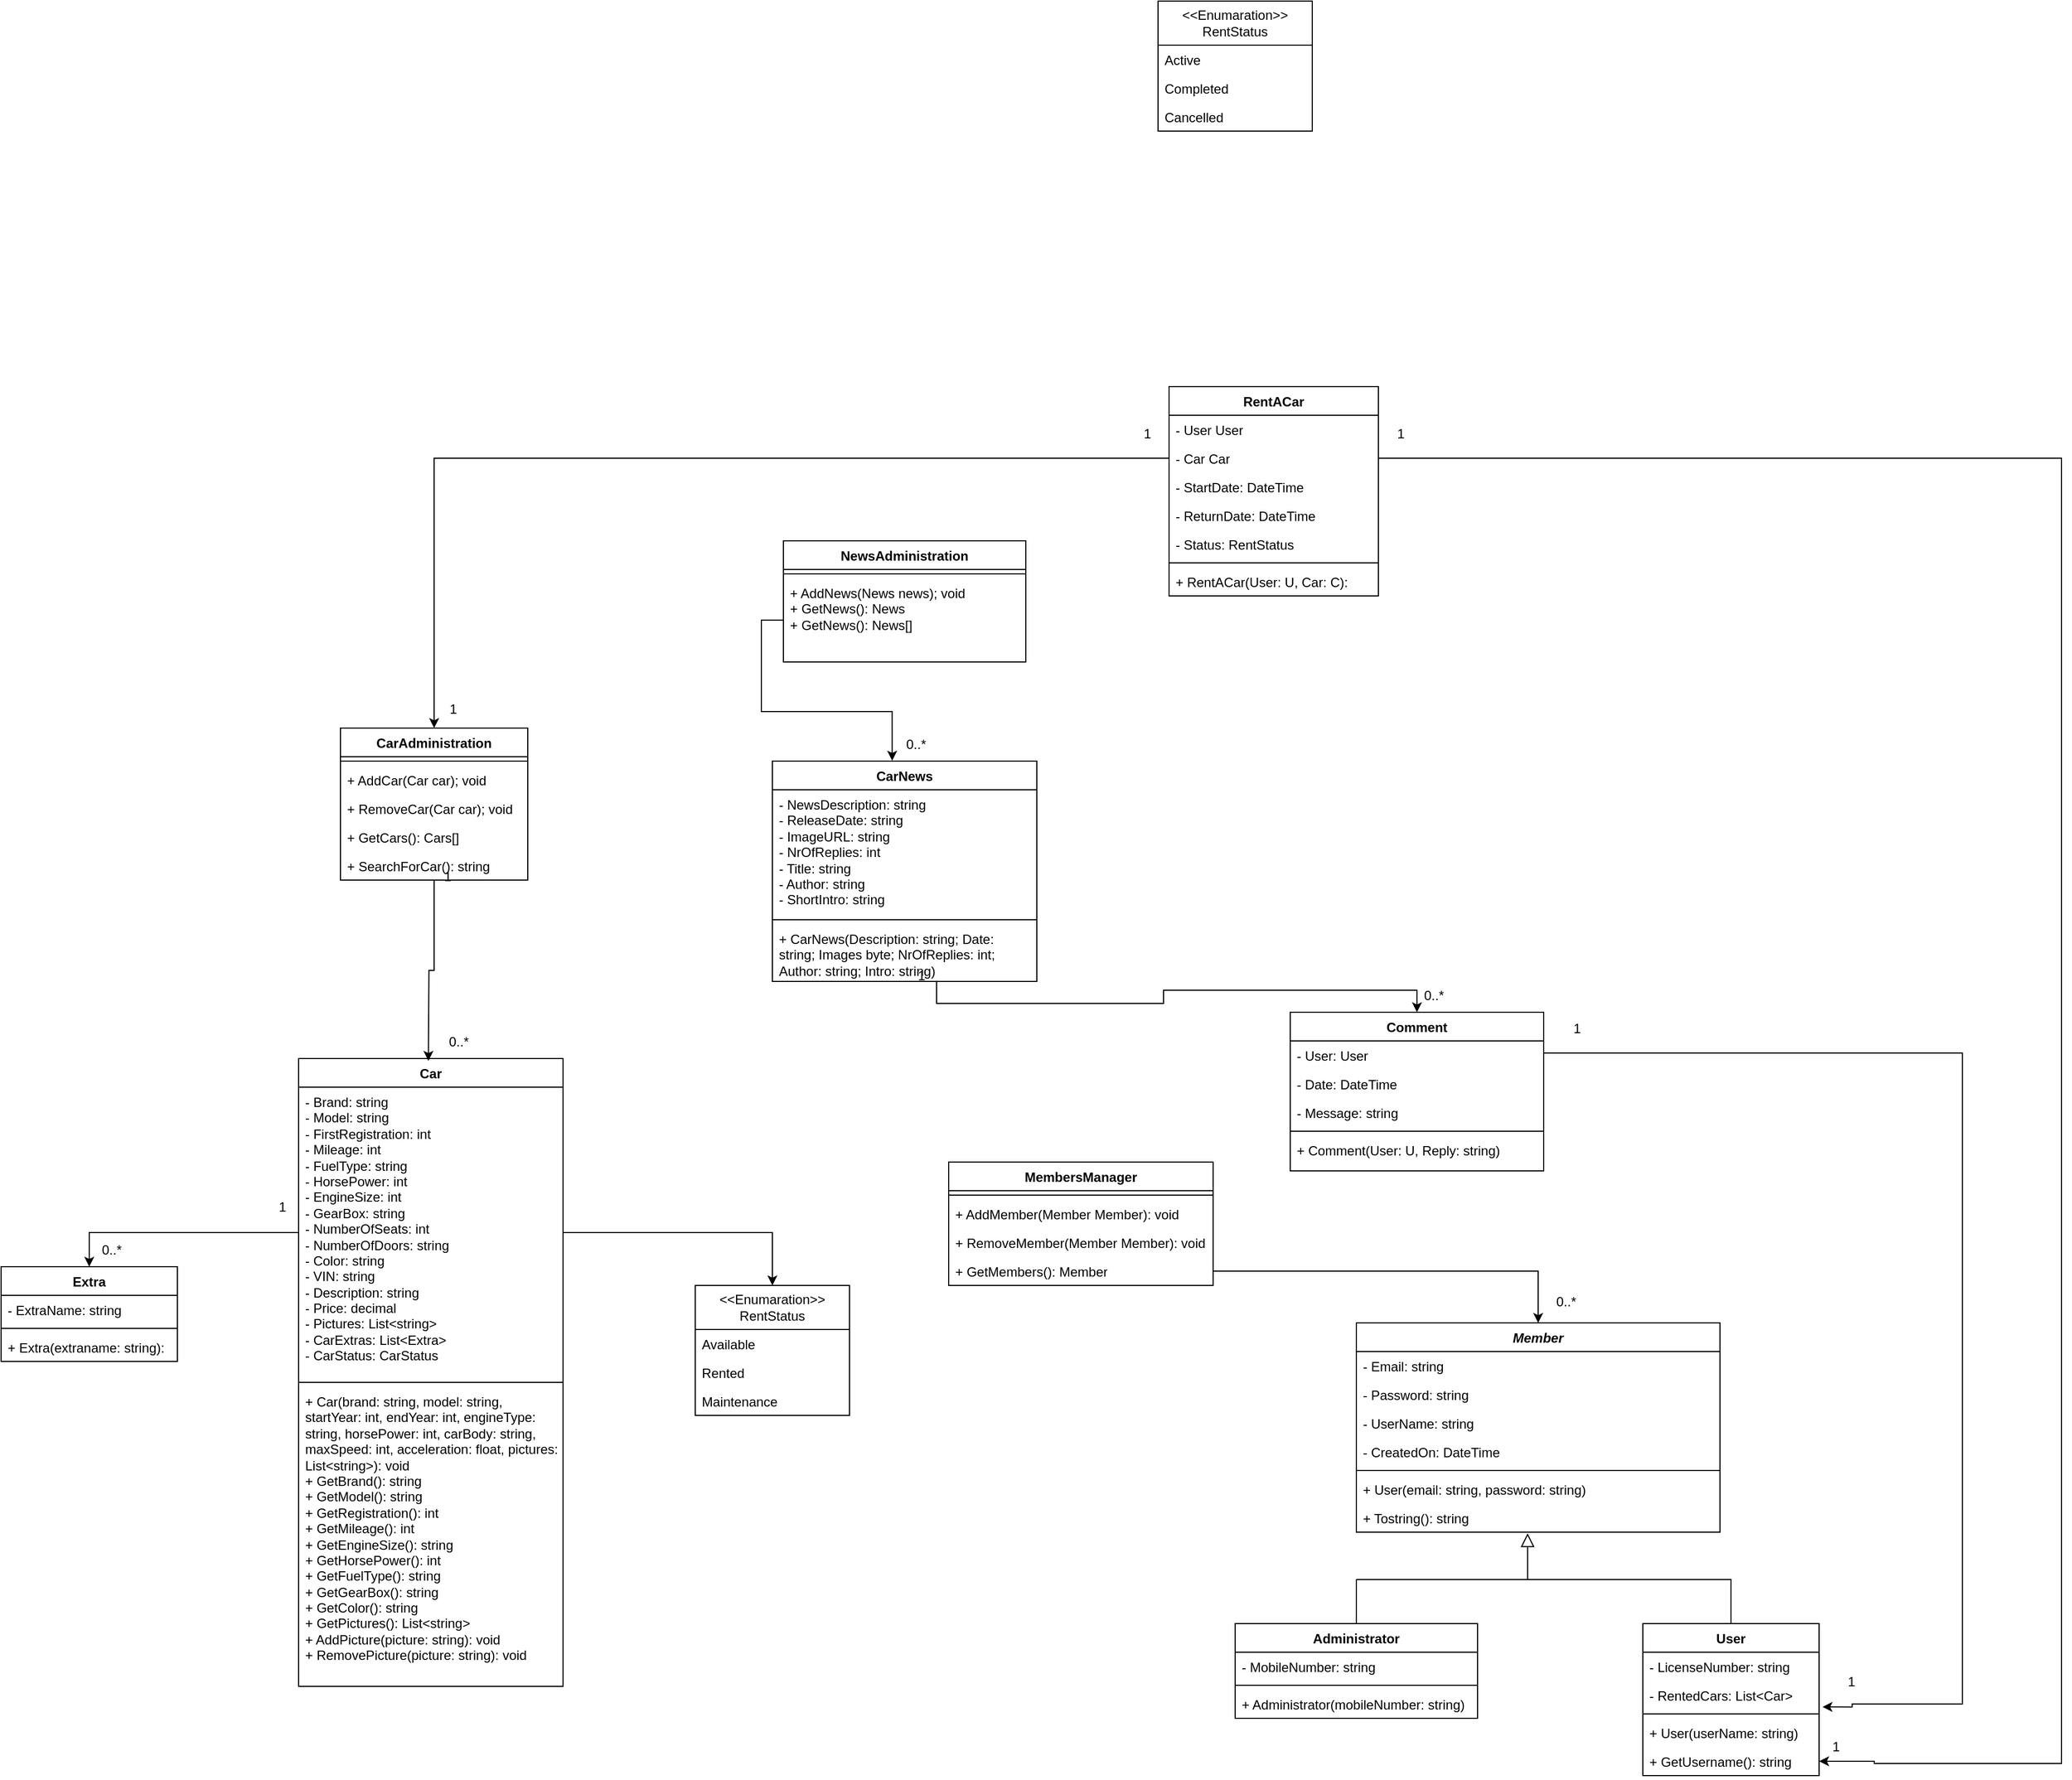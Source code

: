 <mxfile version="21.6.8" type="device">
  <diagram name="Page-1" id="BmxJJ-UUd7wjukWtLpmu">
    <mxGraphModel dx="1951" dy="2134" grid="1" gridSize="10" guides="1" tooltips="1" connect="1" arrows="1" fold="1" page="1" pageScale="1" pageWidth="827" pageHeight="1169" math="0" shadow="0">
      <root>
        <mxCell id="0" />
        <mxCell id="1" parent="0" />
        <mxCell id="_0Ntk2IZJWFLokozGjno-1" value="Car&lt;div&gt;&lt;br/&gt;&lt;/div&gt;" style="swimlane;fontStyle=1;align=center;verticalAlign=top;childLayout=stackLayout;horizontal=1;startSize=26;horizontalStack=0;resizeParent=1;resizeParentMax=0;resizeLast=0;collapsible=1;marginBottom=0;whiteSpace=wrap;html=1;" parent="1" vertex="1">
          <mxGeometry x="320" y="40" width="240" height="570" as="geometry" />
        </mxCell>
        <mxCell id="_0Ntk2IZJWFLokozGjno-2" value="- Brand: string&lt;br&gt;- Model: string &lt;br&gt;- FirstRegistration: int &lt;br&gt;- Mileage: int &lt;br&gt;- FuelType: string &lt;br&gt;- HorsePower: int&lt;br&gt;- EngineSize: int &lt;br&gt;- GearBox: string&lt;br&gt;- NumberOfSeats: int&lt;br&gt;- NumberOfDoors: string&lt;br&gt;- Color: string&lt;br&gt;- VIN: string&lt;br&gt;- Description: string&lt;br&gt;- Price: decimal&lt;br&gt;- Pictures: List&amp;lt;string&amp;gt;&lt;br&gt;- CarExtras: List&amp;lt;Extra&amp;gt;&lt;br&gt;- CarStatus: CarStatus" style="text;strokeColor=none;fillColor=none;align=left;verticalAlign=top;spacingLeft=4;spacingRight=4;overflow=hidden;rotatable=0;points=[[0,0.5],[1,0.5]];portConstraint=eastwest;whiteSpace=wrap;html=1;" parent="_0Ntk2IZJWFLokozGjno-1" vertex="1">
          <mxGeometry y="26" width="240" height="264" as="geometry" />
        </mxCell>
        <mxCell id="_0Ntk2IZJWFLokozGjno-3" value="" style="line;strokeWidth=1;fillColor=none;align=left;verticalAlign=middle;spacingTop=-1;spacingLeft=3;spacingRight=3;rotatable=0;labelPosition=right;points=[];portConstraint=eastwest;strokeColor=inherit;" parent="_0Ntk2IZJWFLokozGjno-1" vertex="1">
          <mxGeometry y="290" width="240" height="8" as="geometry" />
        </mxCell>
        <mxCell id="_0Ntk2IZJWFLokozGjno-4" value="+ Car(brand: string, model: string, startYear: int, endYear: int, engineType: string, horsePower: int, carBody: string, maxSpeed: int, acceleration: float, pictures: List&amp;lt;string&amp;gt;): void&lt;br&gt;+ GetBrand(): string &lt;br&gt;+ GetModel(): string &lt;br&gt;+ GetRegistration(): int &lt;br&gt;+ GetMileage(): int &lt;br&gt;+ GetEngineSize(): string&lt;br&gt;+ GetHorsePower(): int&lt;br&gt;+ GetFuelType(): string&lt;br&gt;+ GetGearBox(): string&lt;br&gt;+ GetColor(): string&lt;br&gt;+ GetPictures(): List&amp;lt;string&amp;gt;&lt;br&gt;+ AddPicture(picture: string): void&lt;br&gt;+ RemovePicture(picture: string): void" style="text;strokeColor=none;fillColor=none;align=left;verticalAlign=top;spacingLeft=4;spacingRight=4;overflow=hidden;rotatable=0;points=[[0,0.5],[1,0.5]];portConstraint=eastwest;whiteSpace=wrap;html=1;" parent="_0Ntk2IZJWFLokozGjno-1" vertex="1">
          <mxGeometry y="298" width="240" height="272" as="geometry" />
        </mxCell>
        <mxCell id="ldDFN_0LI4rgmi7n4xx_-5" value="CarNews" style="swimlane;fontStyle=1;align=center;verticalAlign=top;childLayout=stackLayout;horizontal=1;startSize=26;horizontalStack=0;resizeParent=1;resizeParentMax=0;resizeLast=0;collapsible=1;marginBottom=0;whiteSpace=wrap;html=1;" parent="1" vertex="1">
          <mxGeometry x="750" y="-230" width="240" height="200" as="geometry" />
        </mxCell>
        <mxCell id="ldDFN_0LI4rgmi7n4xx_-6" value="- NewsDescription: string&lt;div&gt;- ReleaseDate: string&lt;/div&gt;&lt;div&gt;- ImageURL: string&lt;/div&gt;&lt;div&gt;- NrOfReplies: int&lt;/div&gt;&lt;div&gt;- Title: string&amp;nbsp;&lt;/div&gt;&lt;div&gt;- Author: string&lt;/div&gt;&lt;div&gt;- ShortIntro: string&lt;/div&gt;" style="text;strokeColor=none;fillColor=none;align=left;verticalAlign=top;spacingLeft=4;spacingRight=4;overflow=hidden;rotatable=0;points=[[0,0.5],[1,0.5]];portConstraint=eastwest;whiteSpace=wrap;html=1;" parent="ldDFN_0LI4rgmi7n4xx_-5" vertex="1">
          <mxGeometry y="26" width="240" height="114" as="geometry" />
        </mxCell>
        <mxCell id="ldDFN_0LI4rgmi7n4xx_-7" value="" style="line;strokeWidth=1;fillColor=none;align=left;verticalAlign=middle;spacingTop=-1;spacingLeft=3;spacingRight=3;rotatable=0;labelPosition=right;points=[];portConstraint=eastwest;strokeColor=inherit;" parent="ldDFN_0LI4rgmi7n4xx_-5" vertex="1">
          <mxGeometry y="140" width="240" height="8" as="geometry" />
        </mxCell>
        <mxCell id="ldDFN_0LI4rgmi7n4xx_-8" value="+ CarNews(Description: string; Date: string; Images byte; NrOfReplies: int; Author: string; Intro: string)" style="text;strokeColor=none;fillColor=none;align=left;verticalAlign=top;spacingLeft=4;spacingRight=4;overflow=hidden;rotatable=0;points=[[0,0.5],[1,0.5]];portConstraint=eastwest;whiteSpace=wrap;html=1;" parent="ldDFN_0LI4rgmi7n4xx_-5" vertex="1">
          <mxGeometry y="148" width="240" height="52" as="geometry" />
        </mxCell>
        <mxCell id="ZKlwzKI2-0AHxEqeQKx9-42" value="NewsAdministration" style="swimlane;fontStyle=1;align=center;verticalAlign=top;childLayout=stackLayout;horizontal=1;startSize=26;horizontalStack=0;resizeParent=1;resizeParentMax=0;resizeLast=0;collapsible=1;marginBottom=0;whiteSpace=wrap;html=1;" parent="1" vertex="1">
          <mxGeometry x="760" y="-430" width="220" height="110" as="geometry">
            <mxRectangle x="330" y="-350" width="120" height="30" as="alternateBounds" />
          </mxGeometry>
        </mxCell>
        <mxCell id="ZKlwzKI2-0AHxEqeQKx9-43" value="" style="line;strokeWidth=1;fillColor=none;align=left;verticalAlign=middle;spacingTop=-1;spacingLeft=3;spacingRight=3;rotatable=0;labelPosition=right;points=[];portConstraint=eastwest;strokeColor=inherit;" parent="ZKlwzKI2-0AHxEqeQKx9-42" vertex="1">
          <mxGeometry y="26" width="220" height="8" as="geometry" />
        </mxCell>
        <mxCell id="ZKlwzKI2-0AHxEqeQKx9-44" value="&lt;div&gt;+ AddNews(News news); void&lt;div&gt;+ GetNews(): News&lt;/div&gt;&lt;div&gt;+ GetNews(): News[]&lt;/div&gt;&lt;/div&gt;&lt;div&gt;&lt;br&gt;&lt;/div&gt;" style="text;strokeColor=none;fillColor=none;align=left;verticalAlign=top;spacingLeft=4;spacingRight=4;overflow=hidden;rotatable=0;points=[[0,0.5],[1,0.5]];portConstraint=eastwest;whiteSpace=wrap;html=1;" parent="ZKlwzKI2-0AHxEqeQKx9-42" vertex="1">
          <mxGeometry y="34" width="220" height="76" as="geometry" />
        </mxCell>
        <mxCell id="ZKlwzKI2-0AHxEqeQKx9-47" style="edgeStyle=orthogonalEdgeStyle;rounded=0;orthogonalLoop=1;jettySize=auto;html=1;exitX=0;exitY=0.5;exitDx=0;exitDy=0;entryX=0.453;entryY=-0.002;entryDx=0;entryDy=0;entryPerimeter=0;" parent="1" source="ZKlwzKI2-0AHxEqeQKx9-44" target="ldDFN_0LI4rgmi7n4xx_-5" edge="1">
          <mxGeometry relative="1" as="geometry" />
        </mxCell>
        <mxCell id="ZKlwzKI2-0AHxEqeQKx9-48" value="Comment" style="swimlane;fontStyle=1;align=center;verticalAlign=top;childLayout=stackLayout;horizontal=1;startSize=26;horizontalStack=0;resizeParent=1;resizeParentMax=0;resizeLast=0;collapsible=1;marginBottom=0;whiteSpace=wrap;html=1;" parent="1" vertex="1">
          <mxGeometry x="1220" y="-2" width="230" height="144" as="geometry" />
        </mxCell>
        <mxCell id="ZKlwzKI2-0AHxEqeQKx9-49" value="- User: User" style="text;strokeColor=none;fillColor=none;align=left;verticalAlign=top;spacingLeft=4;spacingRight=4;overflow=hidden;rotatable=0;points=[[0,0.5],[1,0.5]];portConstraint=eastwest;whiteSpace=wrap;html=1;" parent="ZKlwzKI2-0AHxEqeQKx9-48" vertex="1">
          <mxGeometry y="26" width="230" height="26" as="geometry" />
        </mxCell>
        <mxCell id="ZKlwzKI2-0AHxEqeQKx9-52" value="- Date: DateTime" style="text;strokeColor=none;fillColor=none;align=left;verticalAlign=top;spacingLeft=4;spacingRight=4;overflow=hidden;rotatable=0;points=[[0,0.5],[1,0.5]];portConstraint=eastwest;whiteSpace=wrap;html=1;" parent="ZKlwzKI2-0AHxEqeQKx9-48" vertex="1">
          <mxGeometry y="52" width="230" height="26" as="geometry" />
        </mxCell>
        <mxCell id="ZKlwzKI2-0AHxEqeQKx9-59" value="- Message: string" style="text;strokeColor=none;fillColor=none;align=left;verticalAlign=top;spacingLeft=4;spacingRight=4;overflow=hidden;rotatable=0;points=[[0,0.5],[1,0.5]];portConstraint=eastwest;whiteSpace=wrap;html=1;" parent="ZKlwzKI2-0AHxEqeQKx9-48" vertex="1">
          <mxGeometry y="78" width="230" height="26" as="geometry" />
        </mxCell>
        <mxCell id="ZKlwzKI2-0AHxEqeQKx9-50" value="" style="line;strokeWidth=1;fillColor=none;align=left;verticalAlign=middle;spacingTop=-1;spacingLeft=3;spacingRight=3;rotatable=0;labelPosition=right;points=[];portConstraint=eastwest;strokeColor=inherit;" parent="ZKlwzKI2-0AHxEqeQKx9-48" vertex="1">
          <mxGeometry y="104" width="230" height="8" as="geometry" />
        </mxCell>
        <mxCell id="ZKlwzKI2-0AHxEqeQKx9-51" value="+ Comment(User: U, Reply: string)" style="text;strokeColor=none;fillColor=none;align=left;verticalAlign=top;spacingLeft=4;spacingRight=4;overflow=hidden;rotatable=0;points=[[0,0.5],[1,0.5]];portConstraint=eastwest;whiteSpace=wrap;html=1;" parent="ZKlwzKI2-0AHxEqeQKx9-48" vertex="1">
          <mxGeometry y="112" width="230" height="32" as="geometry" />
        </mxCell>
        <mxCell id="ZKlwzKI2-0AHxEqeQKx9-65" style="edgeStyle=orthogonalEdgeStyle;rounded=0;orthogonalLoop=1;jettySize=auto;html=1;exitX=0.621;exitY=0.987;exitDx=0;exitDy=0;entryX=0.5;entryY=0;entryDx=0;entryDy=0;exitPerimeter=0;" parent="1" source="ldDFN_0LI4rgmi7n4xx_-8" target="ZKlwzKI2-0AHxEqeQKx9-48" edge="1">
          <mxGeometry relative="1" as="geometry" />
        </mxCell>
        <mxCell id="ZKlwzKI2-0AHxEqeQKx9-67" value="&lt;i&gt;Member&lt;/i&gt;" style="swimlane;fontStyle=1;align=center;verticalAlign=top;childLayout=stackLayout;horizontal=1;startSize=26;horizontalStack=0;resizeParent=1;resizeParentMax=0;resizeLast=0;collapsible=1;marginBottom=0;whiteSpace=wrap;html=1;" parent="1" vertex="1">
          <mxGeometry x="1280" y="280" width="330" height="190" as="geometry" />
        </mxCell>
        <mxCell id="ZKlwzKI2-0AHxEqeQKx9-71" value="- Email: string" style="text;strokeColor=none;fillColor=none;align=left;verticalAlign=top;spacingLeft=4;spacingRight=4;overflow=hidden;rotatable=0;points=[[0,0.5],[1,0.5]];portConstraint=eastwest;whiteSpace=wrap;html=1;" parent="ZKlwzKI2-0AHxEqeQKx9-67" vertex="1">
          <mxGeometry y="26" width="330" height="26" as="geometry" />
        </mxCell>
        <mxCell id="ZKlwzKI2-0AHxEqeQKx9-72" value="- Password: string" style="text;strokeColor=none;fillColor=none;align=left;verticalAlign=top;spacingLeft=4;spacingRight=4;overflow=hidden;rotatable=0;points=[[0,0.5],[1,0.5]];portConstraint=eastwest;whiteSpace=wrap;html=1;" parent="ZKlwzKI2-0AHxEqeQKx9-67" vertex="1">
          <mxGeometry y="52" width="330" height="26" as="geometry" />
        </mxCell>
        <mxCell id="ZKlwzKI2-0AHxEqeQKx9-80" value="- UserName: string" style="text;strokeColor=none;fillColor=none;align=left;verticalAlign=top;spacingLeft=4;spacingRight=4;overflow=hidden;rotatable=0;points=[[0,0.5],[1,0.5]];portConstraint=eastwest;whiteSpace=wrap;html=1;" parent="ZKlwzKI2-0AHxEqeQKx9-67" vertex="1">
          <mxGeometry y="78" width="330" height="26" as="geometry" />
        </mxCell>
        <mxCell id="SNXqK8RKlfEInHnRdv3d-3" value="- CreatedOn: DateTime" style="text;strokeColor=none;fillColor=none;align=left;verticalAlign=top;spacingLeft=4;spacingRight=4;overflow=hidden;rotatable=0;points=[[0,0.5],[1,0.5]];portConstraint=eastwest;whiteSpace=wrap;html=1;" vertex="1" parent="ZKlwzKI2-0AHxEqeQKx9-67">
          <mxGeometry y="104" width="330" height="26" as="geometry" />
        </mxCell>
        <mxCell id="ZKlwzKI2-0AHxEqeQKx9-69" value="" style="line;strokeWidth=1;fillColor=none;align=left;verticalAlign=middle;spacingTop=-1;spacingLeft=3;spacingRight=3;rotatable=0;labelPosition=right;points=[];portConstraint=eastwest;strokeColor=inherit;" parent="ZKlwzKI2-0AHxEqeQKx9-67" vertex="1">
          <mxGeometry y="130" width="330" height="8" as="geometry" />
        </mxCell>
        <mxCell id="ZKlwzKI2-0AHxEqeQKx9-70" value="+ User(email: string, password: string)" style="text;strokeColor=none;fillColor=none;align=left;verticalAlign=top;spacingLeft=4;spacingRight=4;overflow=hidden;rotatable=0;points=[[0,0.5],[1,0.5]];portConstraint=eastwest;whiteSpace=wrap;html=1;" parent="ZKlwzKI2-0AHxEqeQKx9-67" vertex="1">
          <mxGeometry y="138" width="330" height="26" as="geometry" />
        </mxCell>
        <mxCell id="ZKlwzKI2-0AHxEqeQKx9-90" value="+ Tostring(): string" style="text;strokeColor=none;fillColor=none;align=left;verticalAlign=top;spacingLeft=4;spacingRight=4;overflow=hidden;rotatable=0;points=[[0,0.5],[1,0.5]];portConstraint=eastwest;whiteSpace=wrap;html=1;" parent="ZKlwzKI2-0AHxEqeQKx9-67" vertex="1">
          <mxGeometry y="164" width="330" height="26" as="geometry" />
        </mxCell>
        <mxCell id="ZKlwzKI2-0AHxEqeQKx9-75" value="Administrator" style="swimlane;fontStyle=1;align=center;verticalAlign=top;childLayout=stackLayout;horizontal=1;startSize=26;horizontalStack=0;resizeParent=1;resizeParentMax=0;resizeLast=0;collapsible=1;marginBottom=0;whiteSpace=wrap;html=1;" parent="1" vertex="1">
          <mxGeometry x="1170" y="553" width="220" height="86" as="geometry" />
        </mxCell>
        <mxCell id="ZKlwzKI2-0AHxEqeQKx9-76" value="- MobileNumber: string" style="text;strokeColor=none;fillColor=none;align=left;verticalAlign=top;spacingLeft=4;spacingRight=4;overflow=hidden;rotatable=0;points=[[0,0.5],[1,0.5]];portConstraint=eastwest;whiteSpace=wrap;html=1;" parent="ZKlwzKI2-0AHxEqeQKx9-75" vertex="1">
          <mxGeometry y="26" width="220" height="26" as="geometry" />
        </mxCell>
        <mxCell id="ZKlwzKI2-0AHxEqeQKx9-77" value="" style="line;strokeWidth=1;fillColor=none;align=left;verticalAlign=middle;spacingTop=-1;spacingLeft=3;spacingRight=3;rotatable=0;labelPosition=right;points=[];portConstraint=eastwest;strokeColor=inherit;" parent="ZKlwzKI2-0AHxEqeQKx9-75" vertex="1">
          <mxGeometry y="52" width="220" height="8" as="geometry" />
        </mxCell>
        <mxCell id="ZKlwzKI2-0AHxEqeQKx9-78" value="+ Administrator(mobileNumber: string)" style="text;strokeColor=none;fillColor=none;align=left;verticalAlign=top;spacingLeft=4;spacingRight=4;overflow=hidden;rotatable=0;points=[[0,0.5],[1,0.5]];portConstraint=eastwest;whiteSpace=wrap;html=1;" parent="ZKlwzKI2-0AHxEqeQKx9-75" vertex="1">
          <mxGeometry y="60" width="220" height="26" as="geometry" />
        </mxCell>
        <mxCell id="ZKlwzKI2-0AHxEqeQKx9-81" value="User" style="swimlane;fontStyle=1;align=center;verticalAlign=top;childLayout=stackLayout;horizontal=1;startSize=26;horizontalStack=0;resizeParent=1;resizeParentMax=0;resizeLast=0;collapsible=1;marginBottom=0;whiteSpace=wrap;html=1;" parent="1" vertex="1">
          <mxGeometry x="1540" y="553" width="160" height="138" as="geometry" />
        </mxCell>
        <mxCell id="ZKlwzKI2-0AHxEqeQKx9-129" value="- LicenseNumber: string" style="text;strokeColor=none;fillColor=none;align=left;verticalAlign=top;spacingLeft=4;spacingRight=4;overflow=hidden;rotatable=0;points=[[0,0.5],[1,0.5]];portConstraint=eastwest;whiteSpace=wrap;html=1;" parent="ZKlwzKI2-0AHxEqeQKx9-81" vertex="1">
          <mxGeometry y="26" width="160" height="26" as="geometry" />
        </mxCell>
        <mxCell id="fYaIXGqrscQtMP6AZ8kV-9" value="- RentedCars: List&amp;lt;Car&amp;gt;" style="text;strokeColor=none;fillColor=none;align=left;verticalAlign=top;spacingLeft=4;spacingRight=4;overflow=hidden;rotatable=0;points=[[0,0.5],[1,0.5]];portConstraint=eastwest;whiteSpace=wrap;html=1;" parent="ZKlwzKI2-0AHxEqeQKx9-81" vertex="1">
          <mxGeometry y="52" width="160" height="26" as="geometry" />
        </mxCell>
        <mxCell id="ZKlwzKI2-0AHxEqeQKx9-83" value="" style="line;strokeWidth=1;fillColor=none;align=left;verticalAlign=middle;spacingTop=-1;spacingLeft=3;spacingRight=3;rotatable=0;labelPosition=right;points=[];portConstraint=eastwest;strokeColor=inherit;" parent="ZKlwzKI2-0AHxEqeQKx9-81" vertex="1">
          <mxGeometry y="78" width="160" height="8" as="geometry" />
        </mxCell>
        <mxCell id="ZKlwzKI2-0AHxEqeQKx9-85" value="+ User(userName: string)" style="text;strokeColor=none;fillColor=none;align=left;verticalAlign=top;spacingLeft=4;spacingRight=4;overflow=hidden;rotatable=0;points=[[0,0.5],[1,0.5]];portConstraint=eastwest;whiteSpace=wrap;html=1;" parent="ZKlwzKI2-0AHxEqeQKx9-81" vertex="1">
          <mxGeometry y="86" width="160" height="26" as="geometry" />
        </mxCell>
        <mxCell id="ZKlwzKI2-0AHxEqeQKx9-79" value="+ GetUsername(): string" style="text;strokeColor=none;fillColor=none;align=left;verticalAlign=top;spacingLeft=4;spacingRight=4;overflow=hidden;rotatable=0;points=[[0,0.5],[1,0.5]];portConstraint=eastwest;whiteSpace=wrap;html=1;" parent="ZKlwzKI2-0AHxEqeQKx9-81" vertex="1">
          <mxGeometry y="112" width="160" height="26" as="geometry" />
        </mxCell>
        <mxCell id="ZKlwzKI2-0AHxEqeQKx9-86" value="" style="endArrow=block;endSize=10;endFill=0;shadow=0;strokeWidth=1;rounded=0;edgeStyle=elbowEdgeStyle;elbow=vertical;exitX=0.5;exitY=0;exitDx=0;exitDy=0;entryX=0.471;entryY=1.038;entryDx=0;entryDy=0;entryPerimeter=0;" parent="1" source="ZKlwzKI2-0AHxEqeQKx9-81" target="ZKlwzKI2-0AHxEqeQKx9-90" edge="1">
          <mxGeometry width="160" relative="1" as="geometry">
            <mxPoint x="1950" y="529" as="sourcePoint" />
            <mxPoint x="1430" y="423" as="targetPoint" />
            <Array as="points">
              <mxPoint x="1460" y="513" />
            </Array>
          </mxGeometry>
        </mxCell>
        <mxCell id="ZKlwzKI2-0AHxEqeQKx9-87" value="" style="endArrow=none;html=1;rounded=0;exitX=0.5;exitY=0;exitDx=0;exitDy=0;" parent="1" source="ZKlwzKI2-0AHxEqeQKx9-75" edge="1">
          <mxGeometry width="50" height="50" relative="1" as="geometry">
            <mxPoint x="1480" y="523" as="sourcePoint" />
            <mxPoint x="1280" y="513" as="targetPoint" />
          </mxGeometry>
        </mxCell>
        <mxCell id="ZKlwzKI2-0AHxEqeQKx9-88" value="" style="endArrow=none;html=1;rounded=0;" parent="1" edge="1">
          <mxGeometry width="50" height="50" relative="1" as="geometry">
            <mxPoint x="1280" y="513" as="sourcePoint" />
            <mxPoint x="1450" y="513" as="targetPoint" />
          </mxGeometry>
        </mxCell>
        <mxCell id="ZKlwzKI2-0AHxEqeQKx9-89" style="edgeStyle=orthogonalEdgeStyle;rounded=0;orthogonalLoop=1;jettySize=auto;html=1;exitX=1;exitY=0.5;exitDx=0;exitDy=0;entryX=1.019;entryY=-0.398;entryDx=0;entryDy=0;entryPerimeter=0;" parent="1" source="ZKlwzKI2-0AHxEqeQKx9-52" target="ZKlwzKI2-0AHxEqeQKx9-85" edge="1">
          <mxGeometry relative="1" as="geometry">
            <Array as="points">
              <mxPoint x="1450" y="35" />
              <mxPoint x="1830" y="35" />
              <mxPoint x="1830" y="626" />
              <mxPoint x="1730" y="626" />
              <mxPoint x="1730" y="629" />
            </Array>
          </mxGeometry>
        </mxCell>
        <mxCell id="ZKlwzKI2-0AHxEqeQKx9-91" value="1" style="text;html=1;align=center;verticalAlign=middle;resizable=0;points=[];autosize=1;strokeColor=none;fillColor=none;" parent="1" vertex="1">
          <mxGeometry x="1465" y="-2" width="30" height="30" as="geometry" />
        </mxCell>
        <mxCell id="ZKlwzKI2-0AHxEqeQKx9-94" value="1" style="text;html=1;align=center;verticalAlign=middle;resizable=0;points=[];autosize=1;strokeColor=none;fillColor=none;" parent="1" vertex="1">
          <mxGeometry x="1714" y="591" width="30" height="30" as="geometry" />
        </mxCell>
        <mxCell id="ZKlwzKI2-0AHxEqeQKx9-103" value="MembersManager" style="swimlane;fontStyle=1;align=center;verticalAlign=top;childLayout=stackLayout;horizontal=1;startSize=26;horizontalStack=0;resizeParent=1;resizeParentMax=0;resizeLast=0;collapsible=1;marginBottom=0;whiteSpace=wrap;html=1;" parent="1" vertex="1">
          <mxGeometry x="910" y="134" width="240" height="112" as="geometry" />
        </mxCell>
        <mxCell id="ZKlwzKI2-0AHxEqeQKx9-105" value="" style="line;strokeWidth=1;fillColor=none;align=left;verticalAlign=middle;spacingTop=-1;spacingLeft=3;spacingRight=3;rotatable=0;labelPosition=right;points=[];portConstraint=eastwest;strokeColor=inherit;" parent="ZKlwzKI2-0AHxEqeQKx9-103" vertex="1">
          <mxGeometry y="26" width="240" height="8" as="geometry" />
        </mxCell>
        <mxCell id="ZKlwzKI2-0AHxEqeQKx9-106" value="+ AddMember(Member Member): void" style="text;strokeColor=none;fillColor=none;align=left;verticalAlign=top;spacingLeft=4;spacingRight=4;overflow=hidden;rotatable=0;points=[[0,0.5],[1,0.5]];portConstraint=eastwest;whiteSpace=wrap;html=1;" parent="ZKlwzKI2-0AHxEqeQKx9-103" vertex="1">
          <mxGeometry y="34" width="240" height="26" as="geometry" />
        </mxCell>
        <mxCell id="SNXqK8RKlfEInHnRdv3d-14" value="+ RemoveMember(Member Member): void" style="text;strokeColor=none;fillColor=none;align=left;verticalAlign=top;spacingLeft=4;spacingRight=4;overflow=hidden;rotatable=0;points=[[0,0.5],[1,0.5]];portConstraint=eastwest;whiteSpace=wrap;html=1;" vertex="1" parent="ZKlwzKI2-0AHxEqeQKx9-103">
          <mxGeometry y="60" width="240" height="26" as="geometry" />
        </mxCell>
        <mxCell id="ZKlwzKI2-0AHxEqeQKx9-114" value="+ GetMembers(): Member" style="text;strokeColor=none;fillColor=none;align=left;verticalAlign=top;spacingLeft=4;spacingRight=4;overflow=hidden;rotatable=0;points=[[0,0.5],[1,0.5]];portConstraint=eastwest;whiteSpace=wrap;html=1;" parent="ZKlwzKI2-0AHxEqeQKx9-103" vertex="1">
          <mxGeometry y="86" width="240" height="26" as="geometry" />
        </mxCell>
        <mxCell id="ZKlwzKI2-0AHxEqeQKx9-115" style="edgeStyle=orthogonalEdgeStyle;rounded=0;orthogonalLoop=1;jettySize=auto;html=1;exitX=1;exitY=0.5;exitDx=0;exitDy=0;entryX=0.5;entryY=0;entryDx=0;entryDy=0;" parent="1" source="ZKlwzKI2-0AHxEqeQKx9-114" target="ZKlwzKI2-0AHxEqeQKx9-67" edge="1">
          <mxGeometry relative="1" as="geometry" />
        </mxCell>
        <mxCell id="ZKlwzKI2-0AHxEqeQKx9-128" style="edgeStyle=orthogonalEdgeStyle;rounded=0;orthogonalLoop=1;jettySize=auto;html=1;exitX=0.5;exitY=1;exitDx=0;exitDy=0;entryX=-0.074;entryY=1.07;entryDx=0;entryDy=0;entryPerimeter=0;" parent="1" source="ZKlwzKI2-0AHxEqeQKx9-121" edge="1">
          <mxGeometry relative="1" as="geometry">
            <mxPoint x="437.78" y="42.1" as="targetPoint" />
          </mxGeometry>
        </mxCell>
        <mxCell id="ZKlwzKI2-0AHxEqeQKx9-121" value="CarAdministration" style="swimlane;fontStyle=1;align=center;verticalAlign=top;childLayout=stackLayout;horizontal=1;startSize=26;horizontalStack=0;resizeParent=1;resizeParentMax=0;resizeLast=0;collapsible=1;marginBottom=0;whiteSpace=wrap;html=1;" parent="1" vertex="1">
          <mxGeometry x="358" y="-260" width="170" height="138" as="geometry" />
        </mxCell>
        <mxCell id="ZKlwzKI2-0AHxEqeQKx9-123" value="" style="line;strokeWidth=1;fillColor=none;align=left;verticalAlign=middle;spacingTop=-1;spacingLeft=3;spacingRight=3;rotatable=0;labelPosition=right;points=[];portConstraint=eastwest;strokeColor=inherit;" parent="ZKlwzKI2-0AHxEqeQKx9-121" vertex="1">
          <mxGeometry y="26" width="170" height="8" as="geometry" />
        </mxCell>
        <mxCell id="ZKlwzKI2-0AHxEqeQKx9-124" value="+ AddCar(Car car); void" style="text;strokeColor=none;fillColor=none;align=left;verticalAlign=top;spacingLeft=4;spacingRight=4;overflow=hidden;rotatable=0;points=[[0,0.5],[1,0.5]];portConstraint=eastwest;whiteSpace=wrap;html=1;" parent="ZKlwzKI2-0AHxEqeQKx9-121" vertex="1">
          <mxGeometry y="34" width="170" height="26" as="geometry" />
        </mxCell>
        <mxCell id="SNXqK8RKlfEInHnRdv3d-1" value="+ RemoveCar(Car car); void" style="text;strokeColor=none;fillColor=none;align=left;verticalAlign=top;spacingLeft=4;spacingRight=4;overflow=hidden;rotatable=0;points=[[0,0.5],[1,0.5]];portConstraint=eastwest;whiteSpace=wrap;html=1;" vertex="1" parent="ZKlwzKI2-0AHxEqeQKx9-121">
          <mxGeometry y="60" width="170" height="26" as="geometry" />
        </mxCell>
        <mxCell id="ZKlwzKI2-0AHxEqeQKx9-126" value="+ GetCars(): Cars[]" style="text;strokeColor=none;fillColor=none;align=left;verticalAlign=top;spacingLeft=4;spacingRight=4;overflow=hidden;rotatable=0;points=[[0,0.5],[1,0.5]];portConstraint=eastwest;whiteSpace=wrap;html=1;" parent="ZKlwzKI2-0AHxEqeQKx9-121" vertex="1">
          <mxGeometry y="86" width="170" height="26" as="geometry" />
        </mxCell>
        <mxCell id="ZKlwzKI2-0AHxEqeQKx9-125" value="+ SearchForCar(): string" style="text;strokeColor=none;fillColor=none;align=left;verticalAlign=top;spacingLeft=4;spacingRight=4;overflow=hidden;rotatable=0;points=[[0,0.5],[1,0.5]];portConstraint=eastwest;whiteSpace=wrap;html=1;" parent="ZKlwzKI2-0AHxEqeQKx9-121" vertex="1">
          <mxGeometry y="112" width="170" height="26" as="geometry" />
        </mxCell>
        <mxCell id="fYaIXGqrscQtMP6AZ8kV-1" value="1" style="text;html=1;align=center;verticalAlign=middle;resizable=0;points=[];autosize=1;strokeColor=none;fillColor=none;" parent="1" vertex="1">
          <mxGeometry x="870" y="-50" width="30" height="30" as="geometry" />
        </mxCell>
        <mxCell id="fYaIXGqrscQtMP6AZ8kV-2" value="0..*" style="text;html=1;align=center;verticalAlign=middle;resizable=0;points=[];autosize=1;strokeColor=none;fillColor=none;" parent="1" vertex="1">
          <mxGeometry x="1330" y="-32" width="40" height="30" as="geometry" />
        </mxCell>
        <mxCell id="fYaIXGqrscQtMP6AZ8kV-3" value="1" style="text;html=1;align=center;verticalAlign=middle;resizable=0;points=[];autosize=1;strokeColor=none;fillColor=none;" parent="1" vertex="1">
          <mxGeometry x="440" y="-140" width="30" height="30" as="geometry" />
        </mxCell>
        <mxCell id="fYaIXGqrscQtMP6AZ8kV-4" value="RentACar" style="swimlane;fontStyle=1;align=center;verticalAlign=top;childLayout=stackLayout;horizontal=1;startSize=26;horizontalStack=0;resizeParent=1;resizeParentMax=0;resizeLast=0;collapsible=1;marginBottom=0;whiteSpace=wrap;html=1;" parent="1" vertex="1">
          <mxGeometry x="1110" y="-570" width="190" height="190" as="geometry" />
        </mxCell>
        <mxCell id="fYaIXGqrscQtMP6AZ8kV-5" value="- User User" style="text;strokeColor=none;fillColor=none;align=left;verticalAlign=top;spacingLeft=4;spacingRight=4;overflow=hidden;rotatable=0;points=[[0,0.5],[1,0.5]];portConstraint=eastwest;whiteSpace=wrap;html=1;" parent="fYaIXGqrscQtMP6AZ8kV-4" vertex="1">
          <mxGeometry y="26" width="190" height="26" as="geometry" />
        </mxCell>
        <mxCell id="fYaIXGqrscQtMP6AZ8kV-8" value="- Car Car" style="text;strokeColor=none;fillColor=none;align=left;verticalAlign=top;spacingLeft=4;spacingRight=4;overflow=hidden;rotatable=0;points=[[0,0.5],[1,0.5]];portConstraint=eastwest;whiteSpace=wrap;html=1;" parent="fYaIXGqrscQtMP6AZ8kV-4" vertex="1">
          <mxGeometry y="52" width="190" height="26" as="geometry" />
        </mxCell>
        <mxCell id="uSdq-RHuHp9NWUJv0wvQ-2" value="- StartDate: DateTime" style="text;strokeColor=none;fillColor=none;align=left;verticalAlign=top;spacingLeft=4;spacingRight=4;overflow=hidden;rotatable=0;points=[[0,0.5],[1,0.5]];portConstraint=eastwest;whiteSpace=wrap;html=1;" parent="fYaIXGqrscQtMP6AZ8kV-4" vertex="1">
          <mxGeometry y="78" width="190" height="26" as="geometry" />
        </mxCell>
        <mxCell id="uSdq-RHuHp9NWUJv0wvQ-1" value="- ReturnDate: DateTime" style="text;strokeColor=none;fillColor=none;align=left;verticalAlign=top;spacingLeft=4;spacingRight=4;overflow=hidden;rotatable=0;points=[[0,0.5],[1,0.5]];portConstraint=eastwest;whiteSpace=wrap;html=1;" parent="fYaIXGqrscQtMP6AZ8kV-4" vertex="1">
          <mxGeometry y="104" width="190" height="26" as="geometry" />
        </mxCell>
        <mxCell id="SNXqK8RKlfEInHnRdv3d-15" value="- Status: RentStatus" style="text;strokeColor=none;fillColor=none;align=left;verticalAlign=top;spacingLeft=4;spacingRight=4;overflow=hidden;rotatable=0;points=[[0,0.5],[1,0.5]];portConstraint=eastwest;whiteSpace=wrap;html=1;" vertex="1" parent="fYaIXGqrscQtMP6AZ8kV-4">
          <mxGeometry y="130" width="190" height="26" as="geometry" />
        </mxCell>
        <mxCell id="fYaIXGqrscQtMP6AZ8kV-6" value="" style="line;strokeWidth=1;fillColor=none;align=left;verticalAlign=middle;spacingTop=-1;spacingLeft=3;spacingRight=3;rotatable=0;labelPosition=right;points=[];portConstraint=eastwest;strokeColor=inherit;" parent="fYaIXGqrscQtMP6AZ8kV-4" vertex="1">
          <mxGeometry y="156" width="190" height="8" as="geometry" />
        </mxCell>
        <mxCell id="fYaIXGqrscQtMP6AZ8kV-7" value="+ RentACar(User: U, Car: C):&amp;nbsp;" style="text;strokeColor=none;fillColor=none;align=left;verticalAlign=top;spacingLeft=4;spacingRight=4;overflow=hidden;rotatable=0;points=[[0,0.5],[1,0.5]];portConstraint=eastwest;whiteSpace=wrap;html=1;" parent="fYaIXGqrscQtMP6AZ8kV-4" vertex="1">
          <mxGeometry y="164" width="190" height="26" as="geometry" />
        </mxCell>
        <mxCell id="fYaIXGqrscQtMP6AZ8kV-10" style="edgeStyle=orthogonalEdgeStyle;rounded=0;orthogonalLoop=1;jettySize=auto;html=1;exitX=0;exitY=0.5;exitDx=0;exitDy=0;entryX=0.5;entryY=0;entryDx=0;entryDy=0;" parent="1" source="fYaIXGqrscQtMP6AZ8kV-8" target="ZKlwzKI2-0AHxEqeQKx9-121" edge="1">
          <mxGeometry relative="1" as="geometry" />
        </mxCell>
        <mxCell id="fYaIXGqrscQtMP6AZ8kV-11" style="edgeStyle=orthogonalEdgeStyle;rounded=0;orthogonalLoop=1;jettySize=auto;html=1;exitX=1;exitY=0.5;exitDx=0;exitDy=0;entryX=1;entryY=0.5;entryDx=0;entryDy=0;" parent="1" source="fYaIXGqrscQtMP6AZ8kV-8" target="ZKlwzKI2-0AHxEqeQKx9-79" edge="1">
          <mxGeometry relative="1" as="geometry">
            <Array as="points">
              <mxPoint x="1920" y="-505" />
              <mxPoint x="1920" y="680" />
              <mxPoint x="1750" y="680" />
              <mxPoint x="1750" y="678" />
            </Array>
          </mxGeometry>
        </mxCell>
        <mxCell id="op5Sr80y_nrDS6lspxPk-1" value="0..*" style="text;html=1;align=center;verticalAlign=middle;resizable=0;points=[];autosize=1;strokeColor=none;fillColor=none;" parent="1" vertex="1">
          <mxGeometry x="860" y="-260" width="40" height="30" as="geometry" />
        </mxCell>
        <mxCell id="op5Sr80y_nrDS6lspxPk-2" value="0..*" style="text;html=1;align=center;verticalAlign=middle;resizable=0;points=[];autosize=1;strokeColor=none;fillColor=none;" parent="1" vertex="1">
          <mxGeometry x="445" y="10" width="40" height="30" as="geometry" />
        </mxCell>
        <mxCell id="op5Sr80y_nrDS6lspxPk-3" value="1" style="text;html=1;align=center;verticalAlign=middle;resizable=0;points=[];autosize=1;strokeColor=none;fillColor=none;" parent="1" vertex="1">
          <mxGeometry x="1075" y="-542" width="30" height="30" as="geometry" />
        </mxCell>
        <mxCell id="op5Sr80y_nrDS6lspxPk-4" value="1" style="text;html=1;align=center;verticalAlign=middle;resizable=0;points=[];autosize=1;strokeColor=none;fillColor=none;" parent="1" vertex="1">
          <mxGeometry x="445" y="-292" width="30" height="30" as="geometry" />
        </mxCell>
        <mxCell id="op5Sr80y_nrDS6lspxPk-5" value="1" style="text;html=1;align=center;verticalAlign=middle;resizable=0;points=[];autosize=1;strokeColor=none;fillColor=none;" parent="1" vertex="1">
          <mxGeometry x="1305" y="-542" width="30" height="30" as="geometry" />
        </mxCell>
        <mxCell id="op5Sr80y_nrDS6lspxPk-6" value="1" style="text;html=1;align=center;verticalAlign=middle;resizable=0;points=[];autosize=1;strokeColor=none;fillColor=none;" parent="1" vertex="1">
          <mxGeometry x="1700" y="650" width="30" height="30" as="geometry" />
        </mxCell>
        <mxCell id="SNXqK8RKlfEInHnRdv3d-5" value="Extra" style="swimlane;fontStyle=1;align=center;verticalAlign=top;childLayout=stackLayout;horizontal=1;startSize=26;horizontalStack=0;resizeParent=1;resizeParentMax=0;resizeLast=0;collapsible=1;marginBottom=0;whiteSpace=wrap;html=1;" vertex="1" parent="1">
          <mxGeometry x="50" y="229" width="160" height="86" as="geometry" />
        </mxCell>
        <mxCell id="SNXqK8RKlfEInHnRdv3d-6" value="- ExtraName: string" style="text;strokeColor=none;fillColor=none;align=left;verticalAlign=top;spacingLeft=4;spacingRight=4;overflow=hidden;rotatable=0;points=[[0,0.5],[1,0.5]];portConstraint=eastwest;whiteSpace=wrap;html=1;" vertex="1" parent="SNXqK8RKlfEInHnRdv3d-5">
          <mxGeometry y="26" width="160" height="26" as="geometry" />
        </mxCell>
        <mxCell id="SNXqK8RKlfEInHnRdv3d-7" value="" style="line;strokeWidth=1;fillColor=none;align=left;verticalAlign=middle;spacingTop=-1;spacingLeft=3;spacingRight=3;rotatable=0;labelPosition=right;points=[];portConstraint=eastwest;strokeColor=inherit;" vertex="1" parent="SNXqK8RKlfEInHnRdv3d-5">
          <mxGeometry y="52" width="160" height="8" as="geometry" />
        </mxCell>
        <mxCell id="SNXqK8RKlfEInHnRdv3d-8" value="+ Extra(extraname: string):" style="text;strokeColor=none;fillColor=none;align=left;verticalAlign=top;spacingLeft=4;spacingRight=4;overflow=hidden;rotatable=0;points=[[0,0.5],[1,0.5]];portConstraint=eastwest;whiteSpace=wrap;html=1;" vertex="1" parent="SNXqK8RKlfEInHnRdv3d-5">
          <mxGeometry y="60" width="160" height="26" as="geometry" />
        </mxCell>
        <mxCell id="SNXqK8RKlfEInHnRdv3d-9" style="edgeStyle=orthogonalEdgeStyle;rounded=0;orthogonalLoop=1;jettySize=auto;html=1;exitX=0;exitY=0.5;exitDx=0;exitDy=0;entryX=0.5;entryY=0;entryDx=0;entryDy=0;" edge="1" parent="1" source="_0Ntk2IZJWFLokozGjno-2" target="SNXqK8RKlfEInHnRdv3d-5">
          <mxGeometry relative="1" as="geometry" />
        </mxCell>
        <mxCell id="SNXqK8RKlfEInHnRdv3d-10" value="1" style="text;html=1;align=center;verticalAlign=middle;resizable=0;points=[];autosize=1;strokeColor=none;fillColor=none;" vertex="1" parent="1">
          <mxGeometry x="290" y="160" width="30" height="30" as="geometry" />
        </mxCell>
        <mxCell id="SNXqK8RKlfEInHnRdv3d-11" value="0..*" style="text;html=1;align=center;verticalAlign=middle;resizable=0;points=[];autosize=1;strokeColor=none;fillColor=none;" vertex="1" parent="1">
          <mxGeometry x="130" y="199" width="40" height="30" as="geometry" />
        </mxCell>
        <mxCell id="SNXqK8RKlfEInHnRdv3d-13" value="0..*" style="text;html=1;align=center;verticalAlign=middle;resizable=0;points=[];autosize=1;strokeColor=none;fillColor=none;" vertex="1" parent="1">
          <mxGeometry x="1450" y="246" width="40" height="30" as="geometry" />
        </mxCell>
        <mxCell id="SNXqK8RKlfEInHnRdv3d-17" value="&amp;lt;&amp;lt;Enumaration&amp;gt;&amp;gt;&lt;br&gt;RentStatus" style="swimlane;fontStyle=0;childLayout=stackLayout;horizontal=1;startSize=40;fillColor=none;horizontalStack=0;resizeParent=1;resizeParentMax=0;resizeLast=0;collapsible=1;marginBottom=0;whiteSpace=wrap;html=1;" vertex="1" parent="1">
          <mxGeometry x="1100" y="-920" width="140" height="118" as="geometry" />
        </mxCell>
        <mxCell id="SNXqK8RKlfEInHnRdv3d-18" value="Active" style="text;strokeColor=none;fillColor=none;align=left;verticalAlign=top;spacingLeft=4;spacingRight=4;overflow=hidden;rotatable=0;points=[[0,0.5],[1,0.5]];portConstraint=eastwest;whiteSpace=wrap;html=1;" vertex="1" parent="SNXqK8RKlfEInHnRdv3d-17">
          <mxGeometry y="40" width="140" height="26" as="geometry" />
        </mxCell>
        <mxCell id="SNXqK8RKlfEInHnRdv3d-19" value="Completed" style="text;strokeColor=none;fillColor=none;align=left;verticalAlign=top;spacingLeft=4;spacingRight=4;overflow=hidden;rotatable=0;points=[[0,0.5],[1,0.5]];portConstraint=eastwest;whiteSpace=wrap;html=1;" vertex="1" parent="SNXqK8RKlfEInHnRdv3d-17">
          <mxGeometry y="66" width="140" height="26" as="geometry" />
        </mxCell>
        <mxCell id="SNXqK8RKlfEInHnRdv3d-20" value="Cancelled" style="text;strokeColor=none;fillColor=none;align=left;verticalAlign=top;spacingLeft=4;spacingRight=4;overflow=hidden;rotatable=0;points=[[0,0.5],[1,0.5]];portConstraint=eastwest;whiteSpace=wrap;html=1;" vertex="1" parent="SNXqK8RKlfEInHnRdv3d-17">
          <mxGeometry y="92" width="140" height="26" as="geometry" />
        </mxCell>
        <mxCell id="SNXqK8RKlfEInHnRdv3d-21" value="&amp;lt;&amp;lt;Enumaration&amp;gt;&amp;gt;&lt;br&gt;RentStatus" style="swimlane;fontStyle=0;childLayout=stackLayout;horizontal=1;startSize=40;fillColor=none;horizontalStack=0;resizeParent=1;resizeParentMax=0;resizeLast=0;collapsible=1;marginBottom=0;whiteSpace=wrap;html=1;" vertex="1" parent="1">
          <mxGeometry x="680" y="246" width="140" height="118" as="geometry" />
        </mxCell>
        <mxCell id="SNXqK8RKlfEInHnRdv3d-22" value="Available" style="text;strokeColor=none;fillColor=none;align=left;verticalAlign=top;spacingLeft=4;spacingRight=4;overflow=hidden;rotatable=0;points=[[0,0.5],[1,0.5]];portConstraint=eastwest;whiteSpace=wrap;html=1;" vertex="1" parent="SNXqK8RKlfEInHnRdv3d-21">
          <mxGeometry y="40" width="140" height="26" as="geometry" />
        </mxCell>
        <mxCell id="SNXqK8RKlfEInHnRdv3d-23" value="Rented" style="text;strokeColor=none;fillColor=none;align=left;verticalAlign=top;spacingLeft=4;spacingRight=4;overflow=hidden;rotatable=0;points=[[0,0.5],[1,0.5]];portConstraint=eastwest;whiteSpace=wrap;html=1;" vertex="1" parent="SNXqK8RKlfEInHnRdv3d-21">
          <mxGeometry y="66" width="140" height="26" as="geometry" />
        </mxCell>
        <mxCell id="SNXqK8RKlfEInHnRdv3d-24" value="Maintenance" style="text;strokeColor=none;fillColor=none;align=left;verticalAlign=top;spacingLeft=4;spacingRight=4;overflow=hidden;rotatable=0;points=[[0,0.5],[1,0.5]];portConstraint=eastwest;whiteSpace=wrap;html=1;" vertex="1" parent="SNXqK8RKlfEInHnRdv3d-21">
          <mxGeometry y="92" width="140" height="26" as="geometry" />
        </mxCell>
        <mxCell id="SNXqK8RKlfEInHnRdv3d-25" style="edgeStyle=orthogonalEdgeStyle;rounded=0;orthogonalLoop=1;jettySize=auto;html=1;exitX=1;exitY=0.5;exitDx=0;exitDy=0;entryX=0.5;entryY=0;entryDx=0;entryDy=0;" edge="1" parent="1" source="_0Ntk2IZJWFLokozGjno-2" target="SNXqK8RKlfEInHnRdv3d-21">
          <mxGeometry relative="1" as="geometry" />
        </mxCell>
      </root>
    </mxGraphModel>
  </diagram>
</mxfile>
